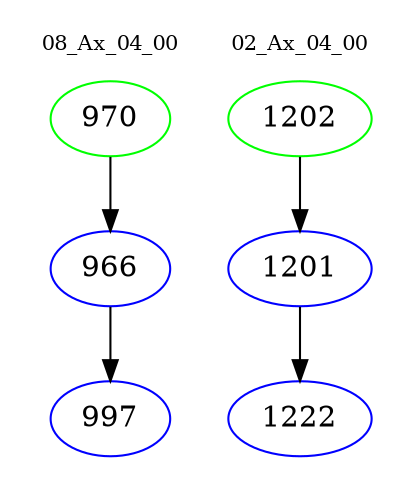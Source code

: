 digraph{
subgraph cluster_0 {
color = white
label = "08_Ax_04_00";
fontsize=10;
T0_970 [label="970", color="green"]
T0_970 -> T0_966 [color="black"]
T0_966 [label="966", color="blue"]
T0_966 -> T0_997 [color="black"]
T0_997 [label="997", color="blue"]
}
subgraph cluster_1 {
color = white
label = "02_Ax_04_00";
fontsize=10;
T1_1202 [label="1202", color="green"]
T1_1202 -> T1_1201 [color="black"]
T1_1201 [label="1201", color="blue"]
T1_1201 -> T1_1222 [color="black"]
T1_1222 [label="1222", color="blue"]
}
}
